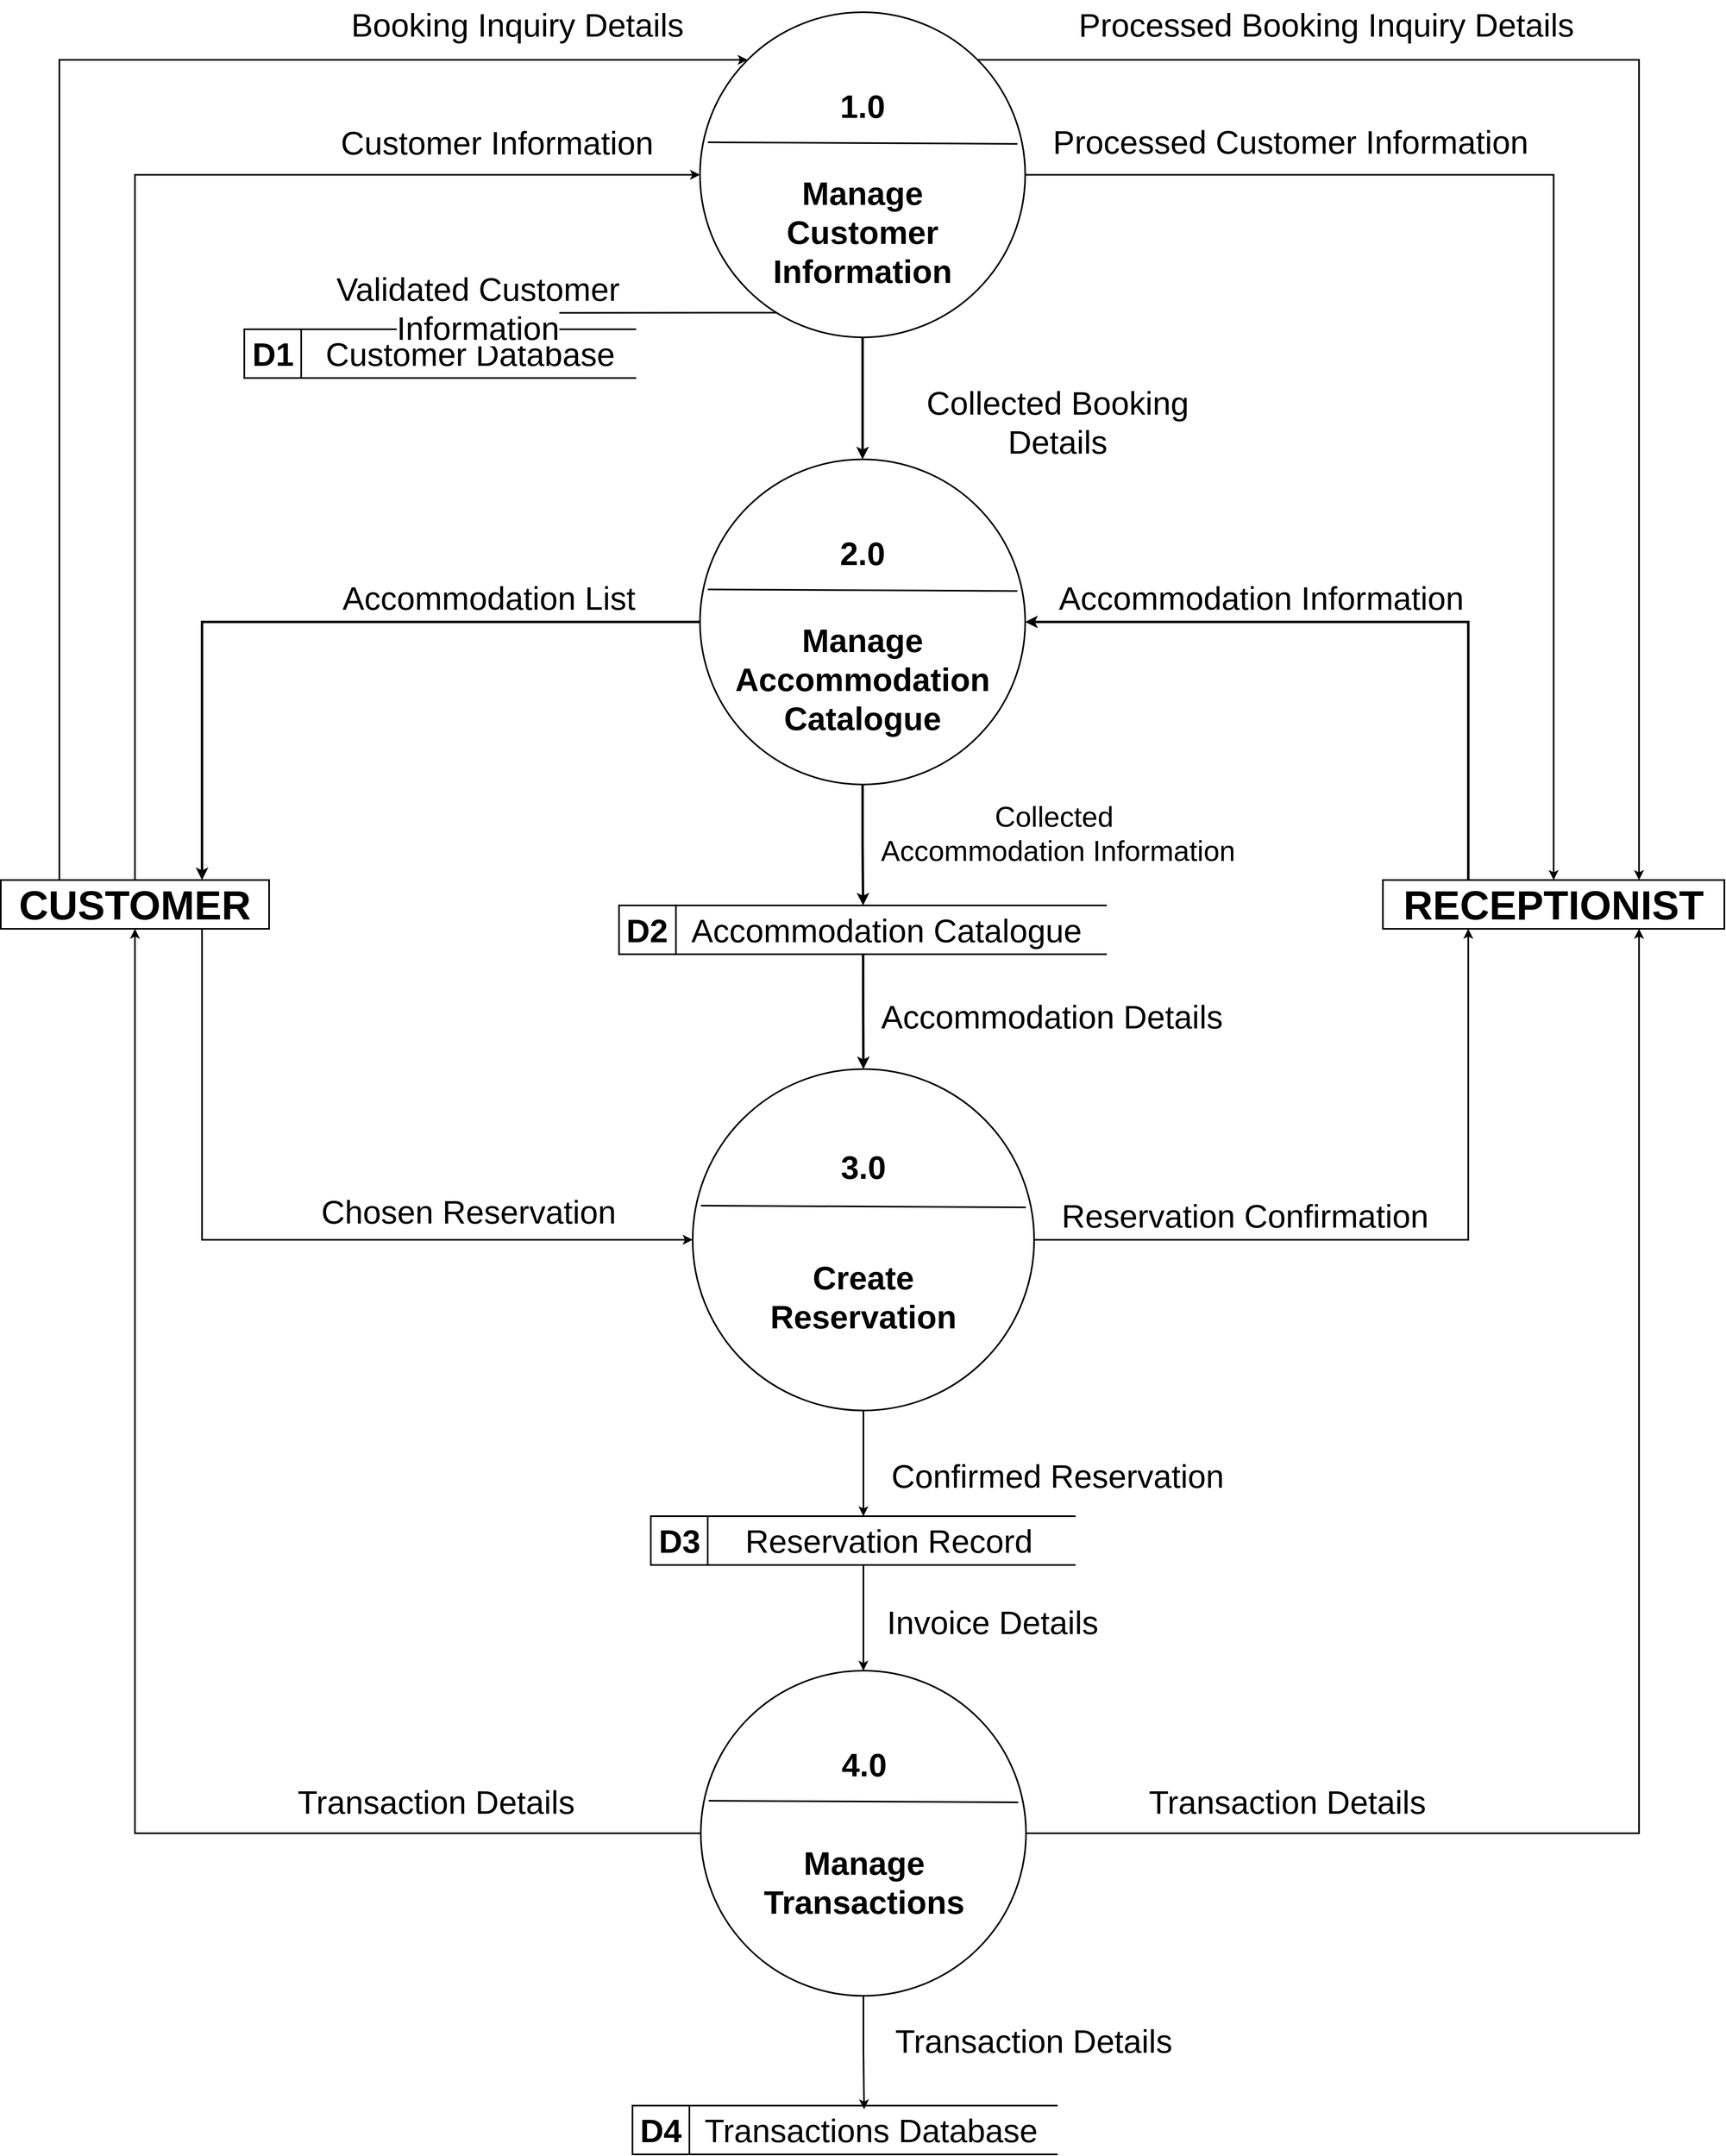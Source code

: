 <mxfile version="28.0.7">
  <diagram name="Page-1" id="VW8s6OkqG2i_AYqq_G_P">
    <mxGraphModel dx="1864" dy="316" grid="1" gridSize="10" guides="1" tooltips="1" connect="1" arrows="1" fold="1" page="1" pageScale="1" pageWidth="1400" pageHeight="850" math="0" shadow="0">
      <root>
        <mxCell id="0" />
        <mxCell id="1" parent="0" />
        <mxCell id="__-dNfwIh98uai5d9UmT-134" style="edgeStyle=orthogonalEdgeStyle;rounded=0;orthogonalLoop=1;jettySize=auto;html=1;exitX=0.234;exitY=0.924;exitDx=0;exitDy=0;entryX=0;entryY=0.5;entryDx=0;entryDy=0;strokeWidth=2;exitPerimeter=0;" parent="1" source="__-dNfwIh98uai5d9UmT-112" target="__-dNfwIh98uai5d9UmT-132" edge="1">
          <mxGeometry relative="1" as="geometry">
            <Array as="points">
              <mxPoint x="1340" y="1405" />
              <mxPoint x="930" y="1405" />
            </Array>
          </mxGeometry>
        </mxCell>
        <mxCell id="__-dNfwIh98uai5d9UmT-146" style="edgeStyle=orthogonalEdgeStyle;rounded=0;orthogonalLoop=1;jettySize=auto;html=1;exitX=1;exitY=0;exitDx=0;exitDy=0;entryX=0.75;entryY=0;entryDx=0;entryDy=0;strokeWidth=2;" parent="1" source="__-dNfwIh98uai5d9UmT-112" target="__-dNfwIh98uai5d9UmT-145" edge="1">
          <mxGeometry relative="1" as="geometry" />
        </mxCell>
        <mxCell id="__-dNfwIh98uai5d9UmT-147" style="edgeStyle=orthogonalEdgeStyle;rounded=0;orthogonalLoop=1;jettySize=auto;html=1;exitX=1;exitY=0.5;exitDx=0;exitDy=0;entryX=0.5;entryY=0;entryDx=0;entryDy=0;strokeWidth=2;" parent="1" source="__-dNfwIh98uai5d9UmT-112" target="__-dNfwIh98uai5d9UmT-145" edge="1">
          <mxGeometry relative="1" as="geometry" />
        </mxCell>
        <mxCell id="__-dNfwIh98uai5d9UmT-230" style="edgeStyle=orthogonalEdgeStyle;rounded=0;orthogonalLoop=1;jettySize=auto;html=1;exitX=0.5;exitY=1;exitDx=0;exitDy=0;strokeWidth=3;" parent="1" source="__-dNfwIh98uai5d9UmT-112" target="__-dNfwIh98uai5d9UmT-117" edge="1">
          <mxGeometry relative="1" as="geometry" />
        </mxCell>
        <mxCell id="__-dNfwIh98uai5d9UmT-112" value="" style="ellipse;whiteSpace=wrap;html=1;aspect=fixed;strokeWidth=2;" parent="1" vertex="1">
          <mxGeometry x="1250" y="1035" width="400" height="400" as="geometry" />
        </mxCell>
        <mxCell id="__-dNfwIh98uai5d9UmT-114" value="" style="endArrow=none;html=1;rounded=0;exitX=0.024;exitY=0.4;exitDx=0;exitDy=0;exitPerimeter=0;entryX=0.976;entryY=0.405;entryDx=0;entryDy=0;entryPerimeter=0;strokeWidth=2;" parent="1" source="__-dNfwIh98uai5d9UmT-112" target="__-dNfwIh98uai5d9UmT-112" edge="1">
          <mxGeometry width="50" height="50" relative="1" as="geometry">
            <mxPoint x="1280" y="1203" as="sourcePoint" />
            <mxPoint x="1640" y="1203" as="targetPoint" />
          </mxGeometry>
        </mxCell>
        <mxCell id="__-dNfwIh98uai5d9UmT-116" value="&lt;b&gt;&lt;font&gt;1.0&lt;/font&gt;&lt;/b&gt;" style="text;html=1;align=center;verticalAlign=middle;whiteSpace=wrap;rounded=0;fontSize=40;strokeWidth=2;" parent="1" vertex="1">
          <mxGeometry x="1420" y="1135" width="60" height="30" as="geometry" />
        </mxCell>
        <mxCell id="__-dNfwIh98uai5d9UmT-138" style="edgeStyle=orthogonalEdgeStyle;rounded=0;orthogonalLoop=1;jettySize=auto;html=1;entryX=0;entryY=0.5;entryDx=0;entryDy=0;strokeWidth=3;exitX=0.5;exitY=1;exitDx=0;exitDy=0;" parent="1" source="__-dNfwIh98uai5d9UmT-117" target="__-dNfwIh98uai5d9UmT-136" edge="1">
          <mxGeometry relative="1" as="geometry">
            <mxPoint x="1450" y="2022.5" as="sourcePoint" />
            <Array as="points" />
          </mxGeometry>
        </mxCell>
        <mxCell id="__-dNfwIh98uai5d9UmT-149" style="edgeStyle=orthogonalEdgeStyle;rounded=0;orthogonalLoop=1;jettySize=auto;html=1;exitX=0;exitY=0.5;exitDx=0;exitDy=0;entryX=0.75;entryY=0;entryDx=0;entryDy=0;strokeWidth=3;" parent="1" source="__-dNfwIh98uai5d9UmT-117" target="__-dNfwIh98uai5d9UmT-120" edge="1">
          <mxGeometry relative="1" as="geometry" />
        </mxCell>
        <mxCell id="__-dNfwIh98uai5d9UmT-117" value="" style="ellipse;whiteSpace=wrap;html=1;aspect=fixed;strokeWidth=2;" parent="1" vertex="1">
          <mxGeometry x="1250" y="1585" width="400" height="400" as="geometry" />
        </mxCell>
        <mxCell id="__-dNfwIh98uai5d9UmT-118" value="" style="endArrow=none;html=1;rounded=0;exitX=0.024;exitY=0.4;exitDx=0;exitDy=0;exitPerimeter=0;entryX=0.976;entryY=0.405;entryDx=0;entryDy=0;entryPerimeter=0;strokeWidth=2;" parent="1" source="__-dNfwIh98uai5d9UmT-117" target="__-dNfwIh98uai5d9UmT-117" edge="1">
          <mxGeometry width="50" height="50" relative="1" as="geometry">
            <mxPoint x="1280" y="1753" as="sourcePoint" />
            <mxPoint x="1640" y="1753" as="targetPoint" />
          </mxGeometry>
        </mxCell>
        <mxCell id="__-dNfwIh98uai5d9UmT-119" value="&lt;b&gt;&lt;font&gt;2.0&lt;/font&gt;&lt;/b&gt;" style="text;html=1;align=center;verticalAlign=middle;whiteSpace=wrap;rounded=0;fontSize=40;strokeWidth=2;" parent="1" vertex="1">
          <mxGeometry x="1420" y="1685" width="60" height="30" as="geometry" />
        </mxCell>
        <mxCell id="__-dNfwIh98uai5d9UmT-143" style="edgeStyle=orthogonalEdgeStyle;rounded=0;orthogonalLoop=1;jettySize=auto;html=1;exitX=0.25;exitY=0;exitDx=0;exitDy=0;entryX=0;entryY=0;entryDx=0;entryDy=0;strokeWidth=2;" parent="1" source="__-dNfwIh98uai5d9UmT-120" target="__-dNfwIh98uai5d9UmT-112" edge="1">
          <mxGeometry relative="1" as="geometry">
            <Array as="points">
              <mxPoint x="462" y="1094" />
            </Array>
          </mxGeometry>
        </mxCell>
        <mxCell id="__-dNfwIh98uai5d9UmT-144" style="edgeStyle=orthogonalEdgeStyle;rounded=0;orthogonalLoop=1;jettySize=auto;html=1;exitX=0.5;exitY=0;exitDx=0;exitDy=0;entryX=0;entryY=0.5;entryDx=0;entryDy=0;strokeWidth=2;" parent="1" source="__-dNfwIh98uai5d9UmT-120" target="__-dNfwIh98uai5d9UmT-112" edge="1">
          <mxGeometry relative="1" as="geometry" />
        </mxCell>
        <mxCell id="__-dNfwIh98uai5d9UmT-150" style="edgeStyle=orthogonalEdgeStyle;rounded=0;orthogonalLoop=1;jettySize=auto;html=1;exitX=0.75;exitY=1;exitDx=0;exitDy=0;entryX=0;entryY=0.5;entryDx=0;entryDy=0;strokeWidth=2;" parent="1" source="__-dNfwIh98uai5d9UmT-120" target="__-dNfwIh98uai5d9UmT-121" edge="1">
          <mxGeometry relative="1" as="geometry" />
        </mxCell>
        <mxCell id="__-dNfwIh98uai5d9UmT-120" value="&lt;b&gt;&lt;font style=&quot;font-size: 50px;&quot;&gt;CUSTOMER&lt;/font&gt;&lt;/b&gt;" style="rounded=0;whiteSpace=wrap;html=1;strokeWidth=2;" parent="1" vertex="1">
          <mxGeometry x="390" y="2102.5" width="330" height="60" as="geometry" />
        </mxCell>
        <mxCell id="__-dNfwIh98uai5d9UmT-151" style="edgeStyle=orthogonalEdgeStyle;rounded=0;orthogonalLoop=1;jettySize=auto;html=1;exitX=1;exitY=0.5;exitDx=0;exitDy=0;entryX=0.25;entryY=1;entryDx=0;entryDy=0;strokeWidth=2;" parent="1" source="__-dNfwIh98uai5d9UmT-121" target="__-dNfwIh98uai5d9UmT-145" edge="1">
          <mxGeometry relative="1" as="geometry" />
        </mxCell>
        <mxCell id="__-dNfwIh98uai5d9UmT-177" style="edgeStyle=orthogonalEdgeStyle;rounded=0;orthogonalLoop=1;jettySize=auto;html=1;exitX=0.5;exitY=1;exitDx=0;exitDy=0;entryX=0;entryY=0.5;entryDx=0;entryDy=0;strokeWidth=2;" parent="1" source="__-dNfwIh98uai5d9UmT-121" target="__-dNfwIh98uai5d9UmT-175" edge="1">
          <mxGeometry relative="1" as="geometry" />
        </mxCell>
        <mxCell id="__-dNfwIh98uai5d9UmT-121" value="" style="ellipse;whiteSpace=wrap;html=1;aspect=fixed;strokeWidth=2;" parent="1" vertex="1">
          <mxGeometry x="1241" y="2335" width="420" height="420" as="geometry" />
        </mxCell>
        <mxCell id="__-dNfwIh98uai5d9UmT-122" value="" style="endArrow=none;html=1;rounded=0;exitX=0.024;exitY=0.4;exitDx=0;exitDy=0;exitPerimeter=0;entryX=0.976;entryY=0.405;entryDx=0;entryDy=0;entryPerimeter=0;strokeWidth=2;" parent="1" source="__-dNfwIh98uai5d9UmT-121" target="__-dNfwIh98uai5d9UmT-121" edge="1">
          <mxGeometry width="50" height="50" relative="1" as="geometry">
            <mxPoint x="1271" y="2503" as="sourcePoint" />
            <mxPoint x="1631" y="2503" as="targetPoint" />
          </mxGeometry>
        </mxCell>
        <mxCell id="__-dNfwIh98uai5d9UmT-123" value="&lt;b&gt;&lt;font&gt;3.0&lt;/font&gt;&lt;/b&gt;" style="text;html=1;align=center;verticalAlign=middle;whiteSpace=wrap;rounded=0;fontSize=40;strokeWidth=2;" parent="1" vertex="1">
          <mxGeometry x="1421" y="2440" width="60" height="30" as="geometry" />
        </mxCell>
        <mxCell id="__-dNfwIh98uai5d9UmT-156" style="edgeStyle=orthogonalEdgeStyle;rounded=0;orthogonalLoop=1;jettySize=auto;html=1;exitX=0;exitY=0.5;exitDx=0;exitDy=0;entryX=0.5;entryY=1;entryDx=0;entryDy=0;strokeWidth=2;" parent="1" source="__-dNfwIh98uai5d9UmT-124" target="__-dNfwIh98uai5d9UmT-120" edge="1">
          <mxGeometry relative="1" as="geometry" />
        </mxCell>
        <mxCell id="__-dNfwIh98uai5d9UmT-157" style="edgeStyle=orthogonalEdgeStyle;rounded=0;orthogonalLoop=1;jettySize=auto;html=1;entryX=0.75;entryY=1;entryDx=0;entryDy=0;strokeWidth=2;" parent="1" source="__-dNfwIh98uai5d9UmT-124" target="__-dNfwIh98uai5d9UmT-145" edge="1">
          <mxGeometry relative="1" as="geometry" />
        </mxCell>
        <mxCell id="__-dNfwIh98uai5d9UmT-124" value="" style="ellipse;whiteSpace=wrap;html=1;aspect=fixed;strokeWidth=2;" parent="1" vertex="1">
          <mxGeometry x="1251" y="3075" width="400" height="400" as="geometry" />
        </mxCell>
        <mxCell id="__-dNfwIh98uai5d9UmT-125" value="" style="endArrow=none;html=1;rounded=0;exitX=0.024;exitY=0.4;exitDx=0;exitDy=0;exitPerimeter=0;entryX=0.976;entryY=0.405;entryDx=0;entryDy=0;entryPerimeter=0;strokeWidth=2;" parent="1" source="__-dNfwIh98uai5d9UmT-124" target="__-dNfwIh98uai5d9UmT-124" edge="1">
          <mxGeometry width="50" height="50" relative="1" as="geometry">
            <mxPoint x="1281" y="3243" as="sourcePoint" />
            <mxPoint x="1641" y="3243" as="targetPoint" />
          </mxGeometry>
        </mxCell>
        <mxCell id="__-dNfwIh98uai5d9UmT-126" value="&lt;b&gt;&lt;font&gt;4.0&lt;/font&gt;&lt;/b&gt;" style="text;html=1;align=center;verticalAlign=middle;whiteSpace=wrap;rounded=0;fontSize=40;strokeWidth=2;" parent="1" vertex="1">
          <mxGeometry x="1422" y="3175" width="60" height="30" as="geometry" />
        </mxCell>
        <mxCell id="__-dNfwIh98uai5d9UmT-127" value="&lt;b&gt;&lt;font style=&quot;font-size: 40px;&quot;&gt;Manage Customer Information&lt;/font&gt;&lt;/b&gt;" style="text;html=1;align=center;verticalAlign=middle;whiteSpace=wrap;rounded=0;strokeWidth=2;" parent="1" vertex="1">
          <mxGeometry x="1350" y="1225" width="200" height="160" as="geometry" />
        </mxCell>
        <mxCell id="__-dNfwIh98uai5d9UmT-128" value="&lt;b&gt;&lt;font&gt;Manage Accommodation Catalogue&lt;/font&gt;&lt;/b&gt;" style="text;html=1;align=center;verticalAlign=middle;whiteSpace=wrap;rounded=0;strokeWidth=2;fontSize=40;" parent="1" vertex="1">
          <mxGeometry x="1350" y="1775" width="200" height="160" as="geometry" />
        </mxCell>
        <mxCell id="__-dNfwIh98uai5d9UmT-129" value="&lt;b&gt;&lt;font&gt;Create Reservation&lt;/font&gt;&lt;/b&gt;" style="text;html=1;align=center;verticalAlign=middle;whiteSpace=wrap;rounded=0;strokeWidth=2;fontSize=40;" parent="1" vertex="1">
          <mxGeometry x="1351" y="2535" width="200" height="160" as="geometry" />
        </mxCell>
        <mxCell id="__-dNfwIh98uai5d9UmT-130" value="&lt;b&gt;&lt;font&gt;Manage Transactions&lt;/font&gt;&lt;/b&gt;" style="text;html=1;align=center;verticalAlign=middle;whiteSpace=wrap;rounded=0;strokeWidth=2;fontSize=40;" parent="1" vertex="1">
          <mxGeometry x="1352" y="3255" width="200" height="160" as="geometry" />
        </mxCell>
        <mxCell id="__-dNfwIh98uai5d9UmT-131" value="&lt;font style=&quot;font-size: 40px;&quot;&gt;D1&lt;/font&gt;" style="shape=partialRectangle;whiteSpace=wrap;html=1;top=0;bottom=0;fillColor=none;fontStyle=1;strokeWidth=2;" parent="1" vertex="1">
          <mxGeometry x="689.5" y="1425" width="70" height="60" as="geometry" />
        </mxCell>
        <mxCell id="__-dNfwIh98uai5d9UmT-132" value="" style="shape=partialRectangle;whiteSpace=wrap;html=1;top=0;bottom=0;fillColor=none;rotation=90;fontStyle=1;strokeWidth=2;" parent="1" vertex="1">
          <mxGeometry x="900.5" y="1215" width="60" height="480" as="geometry" />
        </mxCell>
        <mxCell id="__-dNfwIh98uai5d9UmT-133" value="&lt;font style=&quot;font-size: 40px;&quot;&gt;Customer Database&lt;/font&gt;" style="text;html=1;align=center;verticalAlign=middle;whiteSpace=wrap;rounded=0;strokeWidth=2;" parent="1" vertex="1">
          <mxGeometry x="775.5" y="1440" width="383" height="30" as="geometry" />
        </mxCell>
        <mxCell id="__-dNfwIh98uai5d9UmT-135" value="&lt;font style=&quot;font-size: 40px;&quot;&gt;D2&lt;/font&gt;" style="shape=partialRectangle;whiteSpace=wrap;html=1;top=0;bottom=0;fillColor=none;fontStyle=1;strokeWidth=2;" parent="1" vertex="1">
          <mxGeometry x="1150.4" y="2133.75" width="70" height="60" as="geometry" />
        </mxCell>
        <mxCell id="__-dNfwIh98uai5d9UmT-232" style="edgeStyle=orthogonalEdgeStyle;rounded=0;orthogonalLoop=1;jettySize=auto;html=1;exitX=1;exitY=0.5;exitDx=0;exitDy=0;entryX=0.5;entryY=0;entryDx=0;entryDy=0;strokeWidth=3;" parent="1" source="__-dNfwIh98uai5d9UmT-136" target="__-dNfwIh98uai5d9UmT-121" edge="1">
          <mxGeometry relative="1" as="geometry" />
        </mxCell>
        <mxCell id="__-dNfwIh98uai5d9UmT-136" value="" style="shape=partialRectangle;whiteSpace=wrap;html=1;top=0;bottom=0;fillColor=none;rotation=90;fontStyle=1;strokeWidth=2;" parent="1" vertex="1">
          <mxGeometry x="1420.65" y="1865" width="60" height="597.5" as="geometry" />
        </mxCell>
        <mxCell id="__-dNfwIh98uai5d9UmT-137" value="&lt;font style=&quot;font-size: 40px;&quot;&gt;Accommodation Catalogue&lt;/font&gt;" style="text;html=1;align=center;verticalAlign=middle;whiteSpace=wrap;rounded=0;strokeWidth=2;" parent="1" vertex="1">
          <mxGeometry x="1220.4" y="2148.75" width="518.5" height="30" as="geometry" />
        </mxCell>
        <mxCell id="__-dNfwIh98uai5d9UmT-139" value="&lt;font style=&quot;font-size: 40px;&quot;&gt;D4&lt;/font&gt;" style="shape=partialRectangle;whiteSpace=wrap;html=1;top=0;bottom=0;fillColor=none;fontStyle=1;strokeWidth=2;" parent="1" vertex="1">
          <mxGeometry x="1167" y="3610" width="70" height="60" as="geometry" />
        </mxCell>
        <mxCell id="__-dNfwIh98uai5d9UmT-140" value="" style="shape=partialRectangle;whiteSpace=wrap;html=1;top=0;bottom=0;fillColor=none;rotation=90;fontStyle=1;strokeWidth=2;" parent="1" vertex="1">
          <mxGeometry x="1399" y="3380" width="60" height="520" as="geometry" />
        </mxCell>
        <mxCell id="__-dNfwIh98uai5d9UmT-141" value="&lt;font style=&quot;font-size: 40px;&quot;&gt;Transactions Database&lt;/font&gt;" style="text;html=1;align=center;verticalAlign=middle;whiteSpace=wrap;rounded=0;strokeWidth=2;" parent="1" vertex="1">
          <mxGeometry x="1247.5" y="3625" width="424.5" height="30" as="geometry" />
        </mxCell>
        <mxCell id="__-dNfwIh98uai5d9UmT-142" style="edgeStyle=orthogonalEdgeStyle;rounded=0;orthogonalLoop=1;jettySize=auto;html=1;exitX=0.5;exitY=1;exitDx=0;exitDy=0;entryX=0.076;entryY=0.456;entryDx=0;entryDy=0;entryPerimeter=0;strokeWidth=2;" parent="1" source="__-dNfwIh98uai5d9UmT-124" target="__-dNfwIh98uai5d9UmT-140" edge="1">
          <mxGeometry relative="1" as="geometry" />
        </mxCell>
        <mxCell id="__-dNfwIh98uai5d9UmT-148" style="edgeStyle=orthogonalEdgeStyle;rounded=0;orthogonalLoop=1;jettySize=auto;html=1;exitX=0.25;exitY=0;exitDx=0;exitDy=0;entryX=1;entryY=0.5;entryDx=0;entryDy=0;strokeWidth=3;" parent="1" source="__-dNfwIh98uai5d9UmT-145" target="__-dNfwIh98uai5d9UmT-117" edge="1">
          <mxGeometry relative="1" as="geometry" />
        </mxCell>
        <mxCell id="__-dNfwIh98uai5d9UmT-145" value="&lt;span style=&quot;font-size: 50px;&quot;&gt;&lt;b&gt;RECEPTIONIST&lt;/b&gt;&lt;/span&gt;" style="rounded=0;whiteSpace=wrap;html=1;strokeWidth=2;" parent="1" vertex="1">
          <mxGeometry x="2090" y="2102.5" width="420" height="60" as="geometry" />
        </mxCell>
        <mxCell id="__-dNfwIh98uai5d9UmT-158" value="&lt;font style=&quot;font-size: 40px;&quot;&gt;Booking Inquiry Details&lt;/font&gt;" style="text;html=1;align=center;verticalAlign=middle;resizable=0;points=[];autosize=1;strokeColor=none;fillColor=none;" parent="1" vertex="1">
          <mxGeometry x="810" y="1020" width="430" height="60" as="geometry" />
        </mxCell>
        <mxCell id="__-dNfwIh98uai5d9UmT-159" value="&lt;font style=&quot;font-size: 40px;&quot;&gt;Customer Information&lt;/font&gt;" style="edgeLabel;html=1;align=center;verticalAlign=middle;resizable=0;points=[];" parent="1" vertex="1" connectable="0">
          <mxGeometry x="1000" y="1195" as="geometry" />
        </mxCell>
        <mxCell id="__-dNfwIh98uai5d9UmT-160" value="&lt;font style=&quot;font-size: 40px;&quot;&gt;Processed Booking Inquiry Details&lt;/font&gt;" style="edgeLabel;html=1;align=center;verticalAlign=middle;resizable=0;points=[];fontSize=30;" parent="1" vertex="1" connectable="0">
          <mxGeometry x="2020" y="1050" as="geometry" />
        </mxCell>
        <mxCell id="__-dNfwIh98uai5d9UmT-161" value="&lt;font style=&quot;font-size: 40px;&quot;&gt;Processed Customer Information&lt;/font&gt;" style="edgeLabel;html=1;align=center;verticalAlign=middle;resizable=0;points=[];fontSize=30;" parent="1" vertex="1" connectable="0">
          <mxGeometry x="1990" y="1160" as="geometry">
            <mxPoint x="-14" y="34" as="offset" />
          </mxGeometry>
        </mxCell>
        <mxCell id="__-dNfwIh98uai5d9UmT-162" value="&lt;font style=&quot;font-size: 40px;&quot;&gt;Accommodation Information&lt;/font&gt;" style="edgeLabel;html=1;align=center;verticalAlign=middle;resizable=0;points=[];" parent="1" vertex="1" connectable="0">
          <mxGeometry x="1940" y="1755" as="geometry" />
        </mxCell>
        <mxCell id="__-dNfwIh98uai5d9UmT-163" value="&lt;font style=&quot;font-size: 40px;&quot;&gt;Accommodation List&lt;/font&gt;" style="edgeLabel;html=1;align=center;verticalAlign=middle;resizable=0;points=[];" parent="1" vertex="1" connectable="0">
          <mxGeometry x="990" y="1755" as="geometry" />
        </mxCell>
        <mxCell id="__-dNfwIh98uai5d9UmT-164" value="&lt;font&gt;Chosen Reservation&lt;/font&gt;" style="edgeLabel;html=1;align=center;verticalAlign=middle;resizable=0;points=[];fontSize=40;" parent="1" vertex="1" connectable="0">
          <mxGeometry x="970" y="2466.5" as="geometry">
            <mxPoint x="-5" y="43" as="offset" />
          </mxGeometry>
        </mxCell>
        <mxCell id="__-dNfwIh98uai5d9UmT-165" value="&lt;font&gt;Reservation Confirmation&lt;/font&gt;" style="edgeLabel;html=1;align=center;verticalAlign=middle;resizable=0;points=[];fontSize=40;" parent="1" vertex="1" connectable="0">
          <mxGeometry x="1920" y="2515" as="geometry" />
        </mxCell>
        <mxCell id="__-dNfwIh98uai5d9UmT-166" value="&lt;font&gt;Transaction Details&lt;/font&gt;" style="text;html=1;align=center;verticalAlign=middle;resizable=0;points=[];autosize=1;strokeColor=none;fillColor=none;fontSize=40;" parent="1" vertex="1">
          <mxGeometry x="745" y="3206" width="360" height="60" as="geometry" />
        </mxCell>
        <mxCell id="__-dNfwIh98uai5d9UmT-167" value="Transaction Details" style="text;html=1;align=center;verticalAlign=middle;resizable=0;points=[];autosize=1;strokeColor=none;fillColor=none;fontSize=40;" parent="1" vertex="1">
          <mxGeometry x="1792" y="3206" width="360" height="60" as="geometry" />
        </mxCell>
        <mxCell id="__-dNfwIh98uai5d9UmT-174" value="&lt;font style=&quot;font-size: 40px;&quot;&gt;D3&lt;/font&gt;" style="shape=partialRectangle;whiteSpace=wrap;html=1;top=0;bottom=0;fillColor=none;fontStyle=1;strokeWidth=2;" parent="1" vertex="1">
          <mxGeometry x="1189.5" y="2885" width="70" height="60" as="geometry" />
        </mxCell>
        <mxCell id="__-dNfwIh98uai5d9UmT-178" style="edgeStyle=orthogonalEdgeStyle;rounded=0;orthogonalLoop=1;jettySize=auto;html=1;strokeWidth=2;" parent="1" source="__-dNfwIh98uai5d9UmT-175" target="__-dNfwIh98uai5d9UmT-124" edge="1">
          <mxGeometry relative="1" as="geometry" />
        </mxCell>
        <mxCell id="__-dNfwIh98uai5d9UmT-175" value="" style="shape=partialRectangle;whiteSpace=wrap;html=1;top=0;bottom=0;fillColor=none;rotation=90;fontStyle=1;strokeWidth=2;" parent="1" vertex="1">
          <mxGeometry x="1421" y="2655" width="60" height="520" as="geometry" />
        </mxCell>
        <mxCell id="__-dNfwIh98uai5d9UmT-176" value="&lt;font style=&quot;font-size: 40px;&quot;&gt;Reservation Record&lt;/font&gt;" style="text;html=1;align=center;verticalAlign=middle;whiteSpace=wrap;rounded=0;strokeWidth=2;" parent="1" vertex="1">
          <mxGeometry x="1270" y="2900" width="424.5" height="30" as="geometry" />
        </mxCell>
        <mxCell id="__-dNfwIh98uai5d9UmT-227" value="&lt;span style=&quot;color: rgb(0, 0, 0); font-family: Helvetica; font-style: normal; font-variant-ligatures: normal; font-variant-caps: normal; font-weight: 400; letter-spacing: normal; orphans: 2; text-indent: 0px; text-transform: none; widows: 2; word-spacing: 0px; -webkit-text-stroke-width: 0px; white-space: nowrap; background-color: rgb(255, 255, 255); text-decoration-thickness: initial; text-decoration-style: initial; text-decoration-color: initial; float: none; display: inline !important;&quot;&gt;&lt;font&gt;Validated&amp;nbsp;&lt;/font&gt;&lt;/span&gt;&lt;span style=&quot;background-color: light-dark(rgb(255, 255, 255), rgb(18, 18, 18)); color: light-dark(rgb(0, 0, 0), rgb(237, 237, 237)); text-wrap-mode: nowrap;&quot;&gt;Customer Information&lt;/span&gt;" style="text;whiteSpace=wrap;html=1;align=center;fontSize=40;" parent="1" vertex="1">
          <mxGeometry x="707" y="1345" width="539.5" height="50" as="geometry" />
        </mxCell>
        <mxCell id="__-dNfwIh98uai5d9UmT-229" value="&lt;span style=&quot;text-wrap-mode: nowrap; background-color: rgb(255, 255, 255);&quot;&gt;Collected&amp;nbsp;&lt;/span&gt;&lt;span style=&quot;background-color: light-dark(rgb(255, 255, 255), rgb(18, 18, 18)); text-wrap-mode: nowrap; color: light-dark(rgb(0, 0, 0), rgb(255, 255, 255));&quot;&gt;Booking Details&lt;/span&gt;" style="text;whiteSpace=wrap;html=1;align=center;fontSize=40;" parent="1" vertex="1">
          <mxGeometry x="1540" y="1485" width="300" height="50" as="geometry" />
        </mxCell>
        <mxCell id="__-dNfwIh98uai5d9UmT-231" value="&lt;font style=&quot;font-size: 35px;&quot;&gt;&lt;font style=&quot;&quot;&gt;Collected&amp;nbsp;&lt;/font&gt;&lt;/font&gt;&lt;div&gt;&lt;font style=&quot;font-size: 35px;&quot;&gt;&lt;span style=&quot;background-color: light-dark(#ffffff, var(--ge-dark-color, #121212)); color: light-dark(rgb(0, 0, 0), rgb(255, 255, 255));&quot;&gt;Accommodation Information&lt;/span&gt;&lt;/font&gt;&lt;/div&gt;" style="edgeLabel;html=1;align=center;verticalAlign=middle;resizable=0;points=[];" parent="1" vertex="1" connectable="0">
          <mxGeometry x="1690" y="2045" as="geometry" />
        </mxCell>
        <mxCell id="__-dNfwIh98uai5d9UmT-233" value="&lt;font style=&quot;font-size: 40px;&quot;&gt;Accommodation Details&lt;/font&gt;" style="text;html=1;align=center;verticalAlign=middle;whiteSpace=wrap;rounded=0;" parent="1" vertex="1">
          <mxGeometry x="1458" y="2255" width="450" height="30" as="geometry" />
        </mxCell>
        <mxCell id="__-dNfwIh98uai5d9UmT-235" value="&lt;font style=&quot;font-size: 40px;&quot;&gt;Confirmed Reservation&lt;/font&gt;" style="text;html=1;align=center;verticalAlign=middle;whiteSpace=wrap;rounded=0;" parent="1" vertex="1">
          <mxGeometry x="1455" y="2820" width="470" height="30" as="geometry" />
        </mxCell>
        <mxCell id="__-dNfwIh98uai5d9UmT-236" value="&lt;font style=&quot;font-size: 40px;&quot;&gt;Invoice Details&lt;/font&gt;" style="text;html=1;align=center;verticalAlign=middle;whiteSpace=wrap;rounded=0;" parent="1" vertex="1">
          <mxGeometry x="1450" y="3000" width="320" height="30" as="geometry" />
        </mxCell>
        <mxCell id="__-dNfwIh98uai5d9UmT-239" value="Transaction Details" style="text;html=1;align=center;verticalAlign=middle;resizable=0;points=[];autosize=1;strokeColor=none;fillColor=none;fontSize=40;" parent="1" vertex="1">
          <mxGeometry x="1480" y="3500" width="360" height="60" as="geometry" />
        </mxCell>
      </root>
    </mxGraphModel>
  </diagram>
</mxfile>
